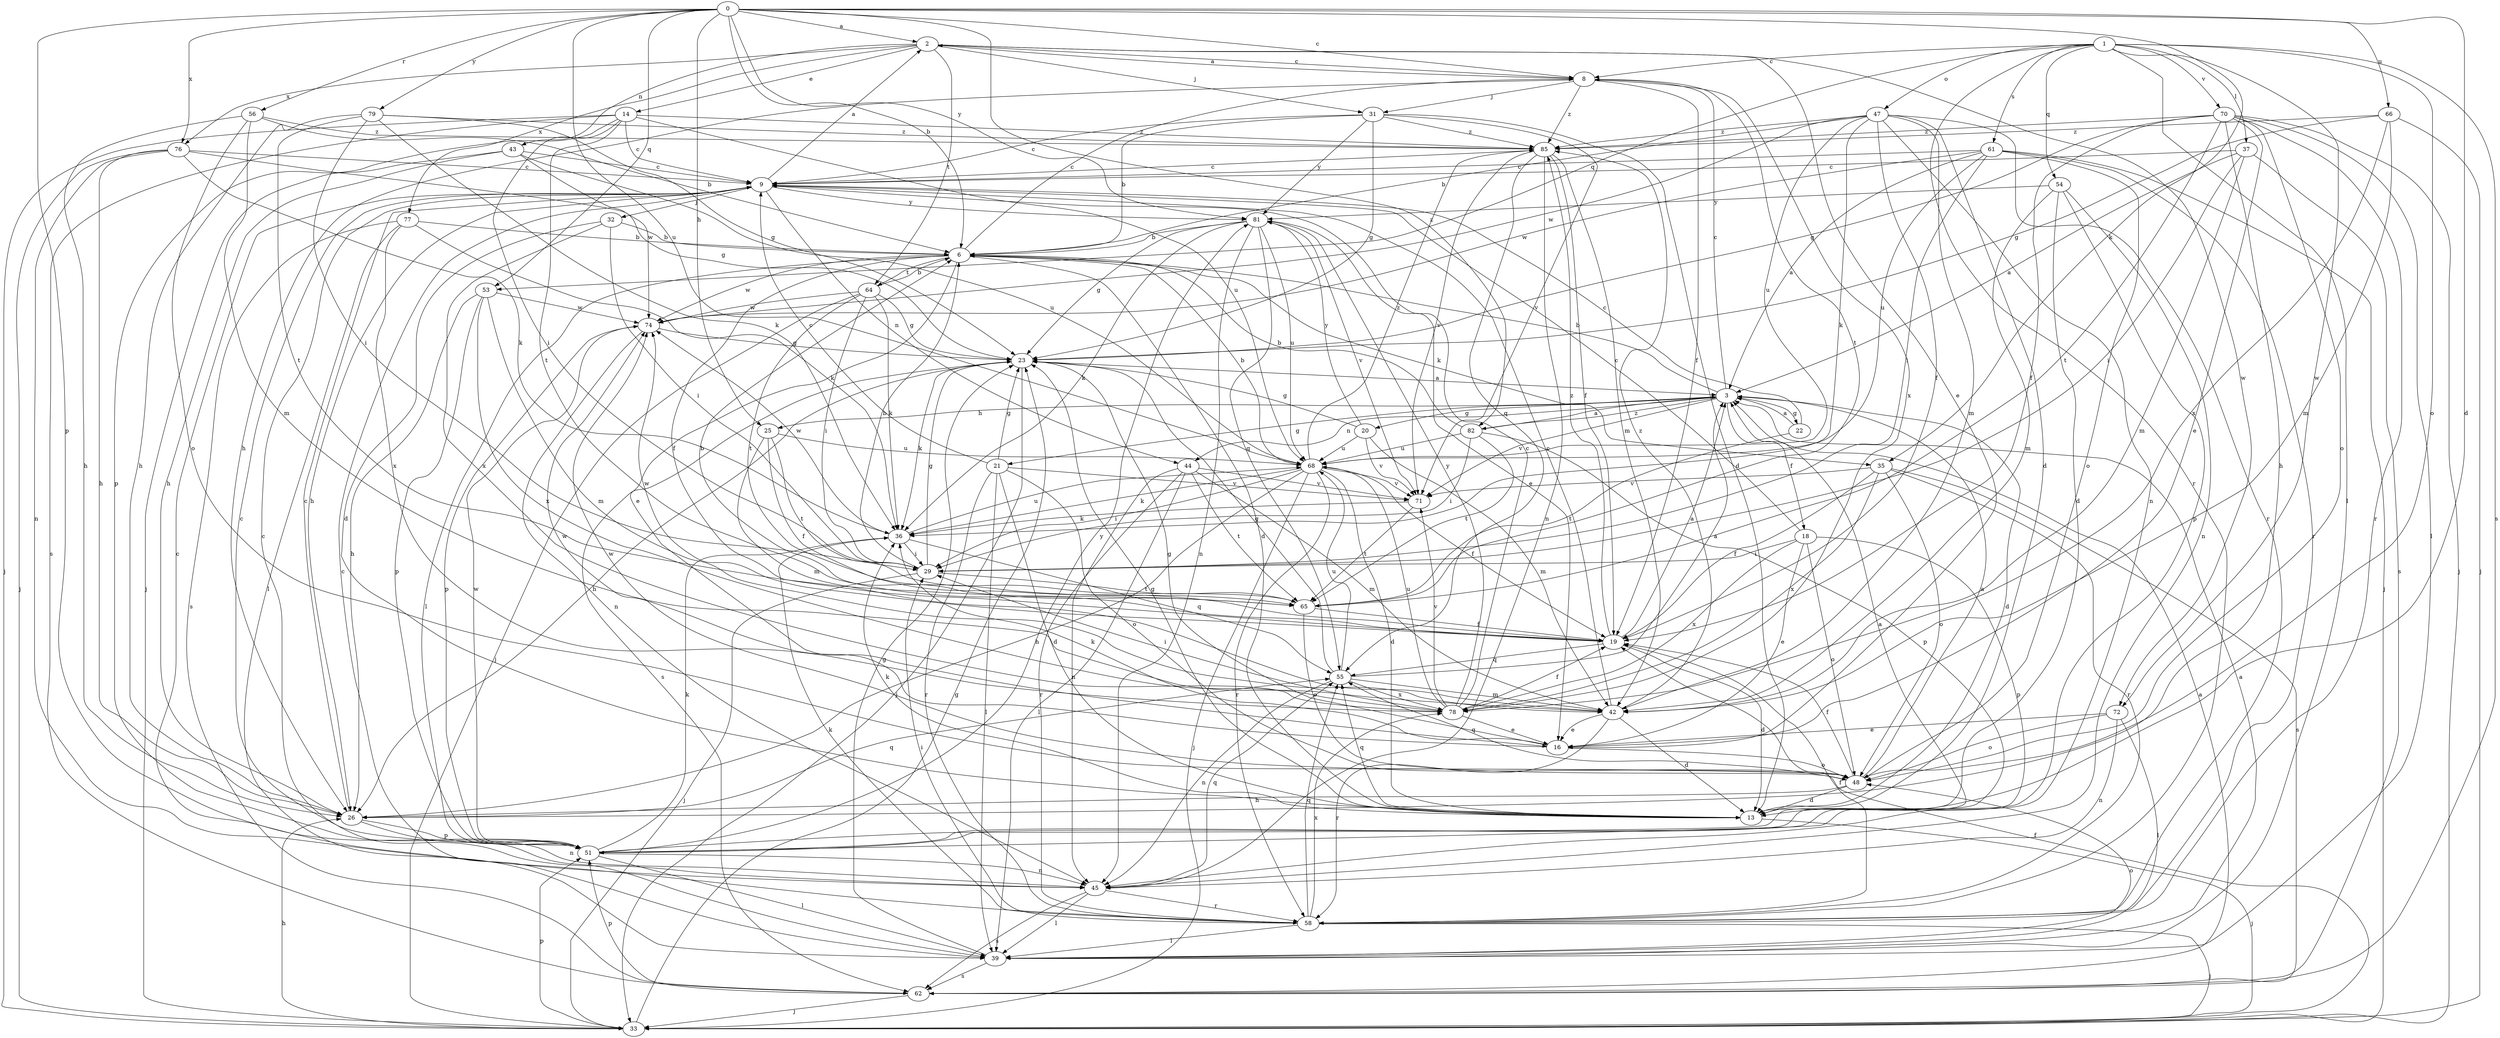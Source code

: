 strict digraph  {
0;
1;
2;
3;
6;
8;
9;
13;
14;
16;
18;
19;
20;
21;
22;
23;
25;
26;
29;
31;
32;
33;
35;
36;
37;
39;
42;
43;
44;
45;
47;
48;
51;
53;
54;
55;
56;
58;
61;
62;
64;
65;
66;
68;
70;
71;
72;
74;
76;
77;
78;
79;
81;
82;
85;
0 -> 2  [label=a];
0 -> 6  [label=b];
0 -> 8  [label=c];
0 -> 13  [label=d];
0 -> 25  [label=h];
0 -> 35  [label=k];
0 -> 51  [label=p];
0 -> 53  [label=q];
0 -> 56  [label=r];
0 -> 66  [label=u];
0 -> 68  [label=u];
0 -> 76  [label=x];
0 -> 79  [label=y];
0 -> 81  [label=y];
0 -> 82  [label=z];
1 -> 8  [label=c];
1 -> 37  [label=l];
1 -> 39  [label=l];
1 -> 47  [label=o];
1 -> 48  [label=o];
1 -> 53  [label=q];
1 -> 54  [label=q];
1 -> 58  [label=r];
1 -> 61  [label=s];
1 -> 62  [label=s];
1 -> 70  [label=v];
1 -> 72  [label=w];
2 -> 8  [label=c];
2 -> 14  [label=e];
2 -> 16  [label=e];
2 -> 31  [label=j];
2 -> 43  [label=n];
2 -> 64  [label=t];
2 -> 72  [label=w];
2 -> 76  [label=x];
2 -> 77  [label=x];
3 -> 6  [label=b];
3 -> 8  [label=c];
3 -> 13  [label=d];
3 -> 18  [label=f];
3 -> 20  [label=g];
3 -> 21  [label=g];
3 -> 22  [label=g];
3 -> 25  [label=h];
3 -> 44  [label=n];
3 -> 71  [label=v];
3 -> 82  [label=z];
6 -> 8  [label=c];
6 -> 13  [label=d];
6 -> 16  [label=e];
6 -> 19  [label=f];
6 -> 35  [label=k];
6 -> 39  [label=l];
6 -> 64  [label=t];
6 -> 74  [label=w];
8 -> 2  [label=a];
8 -> 19  [label=f];
8 -> 26  [label=h];
8 -> 31  [label=j];
8 -> 65  [label=t];
8 -> 78  [label=x];
8 -> 85  [label=z];
9 -> 2  [label=a];
9 -> 26  [label=h];
9 -> 32  [label=j];
9 -> 44  [label=n];
9 -> 81  [label=y];
13 -> 23  [label=g];
13 -> 33  [label=j];
13 -> 36  [label=k];
13 -> 55  [label=q];
14 -> 9  [label=c];
14 -> 29  [label=i];
14 -> 33  [label=j];
14 -> 51  [label=p];
14 -> 62  [label=s];
14 -> 65  [label=t];
14 -> 68  [label=u];
14 -> 85  [label=z];
16 -> 23  [label=g];
16 -> 36  [label=k];
16 -> 48  [label=o];
16 -> 74  [label=w];
18 -> 9  [label=c];
18 -> 16  [label=e];
18 -> 29  [label=i];
18 -> 48  [label=o];
18 -> 51  [label=p];
18 -> 78  [label=x];
19 -> 3  [label=a];
19 -> 6  [label=b];
19 -> 13  [label=d];
19 -> 55  [label=q];
19 -> 74  [label=w];
19 -> 85  [label=z];
20 -> 23  [label=g];
20 -> 42  [label=m];
20 -> 68  [label=u];
20 -> 71  [label=v];
20 -> 81  [label=y];
21 -> 9  [label=c];
21 -> 13  [label=d];
21 -> 23  [label=g];
21 -> 39  [label=l];
21 -> 48  [label=o];
21 -> 58  [label=r];
21 -> 71  [label=v];
22 -> 3  [label=a];
22 -> 9  [label=c];
22 -> 65  [label=t];
23 -> 3  [label=a];
23 -> 26  [label=h];
23 -> 33  [label=j];
23 -> 36  [label=k];
23 -> 62  [label=s];
25 -> 19  [label=f];
25 -> 42  [label=m];
25 -> 65  [label=t];
25 -> 68  [label=u];
26 -> 9  [label=c];
26 -> 45  [label=n];
26 -> 51  [label=p];
26 -> 55  [label=q];
29 -> 6  [label=b];
29 -> 23  [label=g];
29 -> 33  [label=j];
29 -> 65  [label=t];
31 -> 6  [label=b];
31 -> 9  [label=c];
31 -> 13  [label=d];
31 -> 23  [label=g];
31 -> 71  [label=v];
31 -> 81  [label=y];
31 -> 85  [label=z];
32 -> 6  [label=b];
32 -> 13  [label=d];
32 -> 29  [label=i];
32 -> 78  [label=x];
33 -> 19  [label=f];
33 -> 23  [label=g];
33 -> 26  [label=h];
33 -> 51  [label=p];
35 -> 19  [label=f];
35 -> 48  [label=o];
35 -> 58  [label=r];
35 -> 62  [label=s];
35 -> 71  [label=v];
35 -> 78  [label=x];
36 -> 29  [label=i];
36 -> 55  [label=q];
36 -> 68  [label=u];
36 -> 74  [label=w];
37 -> 3  [label=a];
37 -> 9  [label=c];
37 -> 29  [label=i];
37 -> 42  [label=m];
37 -> 62  [label=s];
39 -> 3  [label=a];
39 -> 9  [label=c];
39 -> 23  [label=g];
39 -> 48  [label=o];
39 -> 62  [label=s];
42 -> 9  [label=c];
42 -> 13  [label=d];
42 -> 16  [label=e];
42 -> 58  [label=r];
42 -> 85  [label=z];
43 -> 9  [label=c];
43 -> 26  [label=h];
43 -> 33  [label=j];
43 -> 68  [label=u];
43 -> 74  [label=w];
44 -> 39  [label=l];
44 -> 42  [label=m];
44 -> 45  [label=n];
44 -> 58  [label=r];
44 -> 65  [label=t];
44 -> 71  [label=v];
45 -> 9  [label=c];
45 -> 39  [label=l];
45 -> 55  [label=q];
45 -> 58  [label=r];
45 -> 62  [label=s];
47 -> 6  [label=b];
47 -> 13  [label=d];
47 -> 19  [label=f];
47 -> 36  [label=k];
47 -> 42  [label=m];
47 -> 45  [label=n];
47 -> 58  [label=r];
47 -> 68  [label=u];
47 -> 74  [label=w];
47 -> 85  [label=z];
48 -> 3  [label=a];
48 -> 13  [label=d];
48 -> 19  [label=f];
48 -> 26  [label=h];
48 -> 55  [label=q];
48 -> 74  [label=w];
51 -> 3  [label=a];
51 -> 9  [label=c];
51 -> 36  [label=k];
51 -> 39  [label=l];
51 -> 45  [label=n];
51 -> 74  [label=w];
51 -> 81  [label=y];
53 -> 26  [label=h];
53 -> 42  [label=m];
53 -> 51  [label=p];
53 -> 74  [label=w];
53 -> 78  [label=x];
54 -> 13  [label=d];
54 -> 42  [label=m];
54 -> 45  [label=n];
54 -> 51  [label=p];
54 -> 81  [label=y];
55 -> 3  [label=a];
55 -> 23  [label=g];
55 -> 42  [label=m];
55 -> 45  [label=n];
55 -> 68  [label=u];
55 -> 78  [label=x];
56 -> 6  [label=b];
56 -> 26  [label=h];
56 -> 42  [label=m];
56 -> 48  [label=o];
56 -> 85  [label=z];
58 -> 9  [label=c];
58 -> 19  [label=f];
58 -> 29  [label=i];
58 -> 33  [label=j];
58 -> 36  [label=k];
58 -> 39  [label=l];
58 -> 55  [label=q];
58 -> 78  [label=x];
61 -> 3  [label=a];
61 -> 9  [label=c];
61 -> 29  [label=i];
61 -> 33  [label=j];
61 -> 48  [label=o];
61 -> 58  [label=r];
61 -> 68  [label=u];
61 -> 74  [label=w];
62 -> 3  [label=a];
62 -> 33  [label=j];
62 -> 51  [label=p];
64 -> 6  [label=b];
64 -> 23  [label=g];
64 -> 29  [label=i];
64 -> 33  [label=j];
64 -> 36  [label=k];
64 -> 65  [label=t];
64 -> 74  [label=w];
65 -> 19  [label=f];
65 -> 48  [label=o];
66 -> 23  [label=g];
66 -> 33  [label=j];
66 -> 42  [label=m];
66 -> 78  [label=x];
66 -> 85  [label=z];
68 -> 6  [label=b];
68 -> 13  [label=d];
68 -> 19  [label=f];
68 -> 26  [label=h];
68 -> 29  [label=i];
68 -> 33  [label=j];
68 -> 36  [label=k];
68 -> 58  [label=r];
68 -> 71  [label=v];
68 -> 85  [label=z];
70 -> 16  [label=e];
70 -> 19  [label=f];
70 -> 23  [label=g];
70 -> 26  [label=h];
70 -> 33  [label=j];
70 -> 39  [label=l];
70 -> 48  [label=o];
70 -> 58  [label=r];
70 -> 65  [label=t];
70 -> 85  [label=z];
71 -> 36  [label=k];
71 -> 65  [label=t];
72 -> 16  [label=e];
72 -> 39  [label=l];
72 -> 45  [label=n];
72 -> 48  [label=o];
74 -> 23  [label=g];
74 -> 45  [label=n];
74 -> 51  [label=p];
76 -> 9  [label=c];
76 -> 23  [label=g];
76 -> 26  [label=h];
76 -> 33  [label=j];
76 -> 36  [label=k];
76 -> 45  [label=n];
77 -> 6  [label=b];
77 -> 36  [label=k];
77 -> 39  [label=l];
77 -> 62  [label=s];
77 -> 78  [label=x];
78 -> 9  [label=c];
78 -> 16  [label=e];
78 -> 19  [label=f];
78 -> 29  [label=i];
78 -> 68  [label=u];
78 -> 71  [label=v];
78 -> 81  [label=y];
79 -> 23  [label=g];
79 -> 26  [label=h];
79 -> 29  [label=i];
79 -> 36  [label=k];
79 -> 65  [label=t];
79 -> 85  [label=z];
81 -> 6  [label=b];
81 -> 16  [label=e];
81 -> 23  [label=g];
81 -> 36  [label=k];
81 -> 45  [label=n];
81 -> 55  [label=q];
81 -> 68  [label=u];
81 -> 71  [label=v];
82 -> 3  [label=a];
82 -> 6  [label=b];
82 -> 29  [label=i];
82 -> 51  [label=p];
82 -> 65  [label=t];
82 -> 68  [label=u];
85 -> 9  [label=c];
85 -> 19  [label=f];
85 -> 42  [label=m];
85 -> 45  [label=n];
85 -> 55  [label=q];
85 -> 71  [label=v];
}
